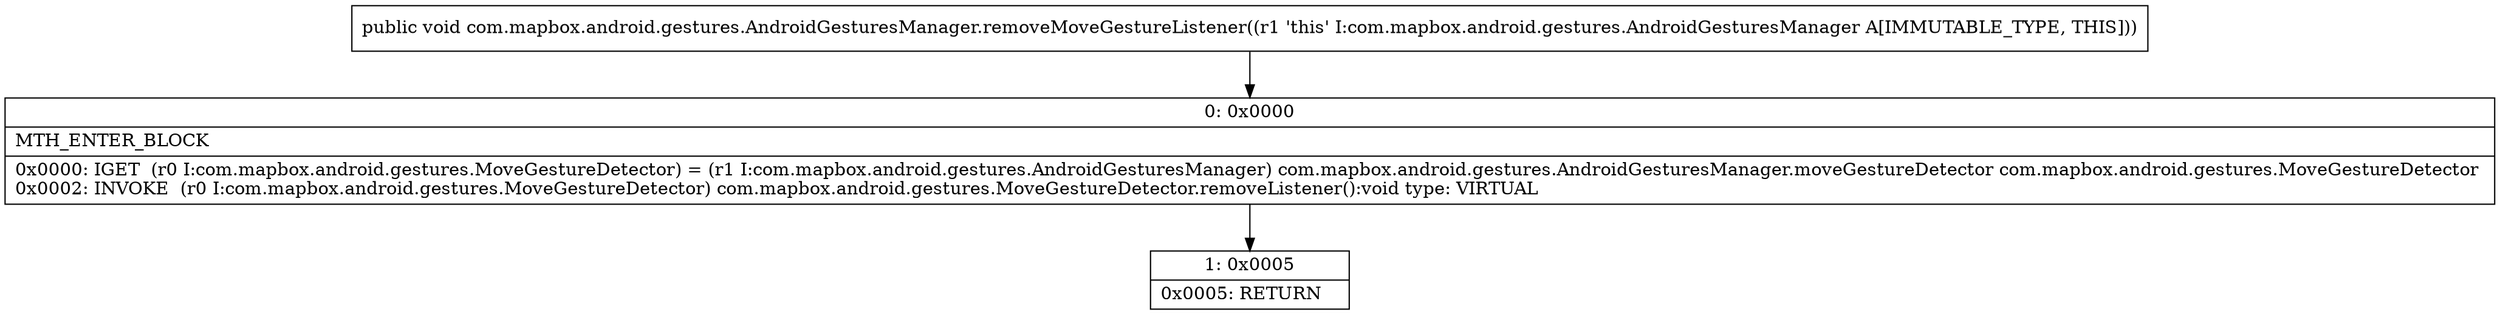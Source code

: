 digraph "CFG forcom.mapbox.android.gestures.AndroidGesturesManager.removeMoveGestureListener()V" {
Node_0 [shape=record,label="{0\:\ 0x0000|MTH_ENTER_BLOCK\l|0x0000: IGET  (r0 I:com.mapbox.android.gestures.MoveGestureDetector) = (r1 I:com.mapbox.android.gestures.AndroidGesturesManager) com.mapbox.android.gestures.AndroidGesturesManager.moveGestureDetector com.mapbox.android.gestures.MoveGestureDetector \l0x0002: INVOKE  (r0 I:com.mapbox.android.gestures.MoveGestureDetector) com.mapbox.android.gestures.MoveGestureDetector.removeListener():void type: VIRTUAL \l}"];
Node_1 [shape=record,label="{1\:\ 0x0005|0x0005: RETURN   \l}"];
MethodNode[shape=record,label="{public void com.mapbox.android.gestures.AndroidGesturesManager.removeMoveGestureListener((r1 'this' I:com.mapbox.android.gestures.AndroidGesturesManager A[IMMUTABLE_TYPE, THIS])) }"];
MethodNode -> Node_0;
Node_0 -> Node_1;
}

